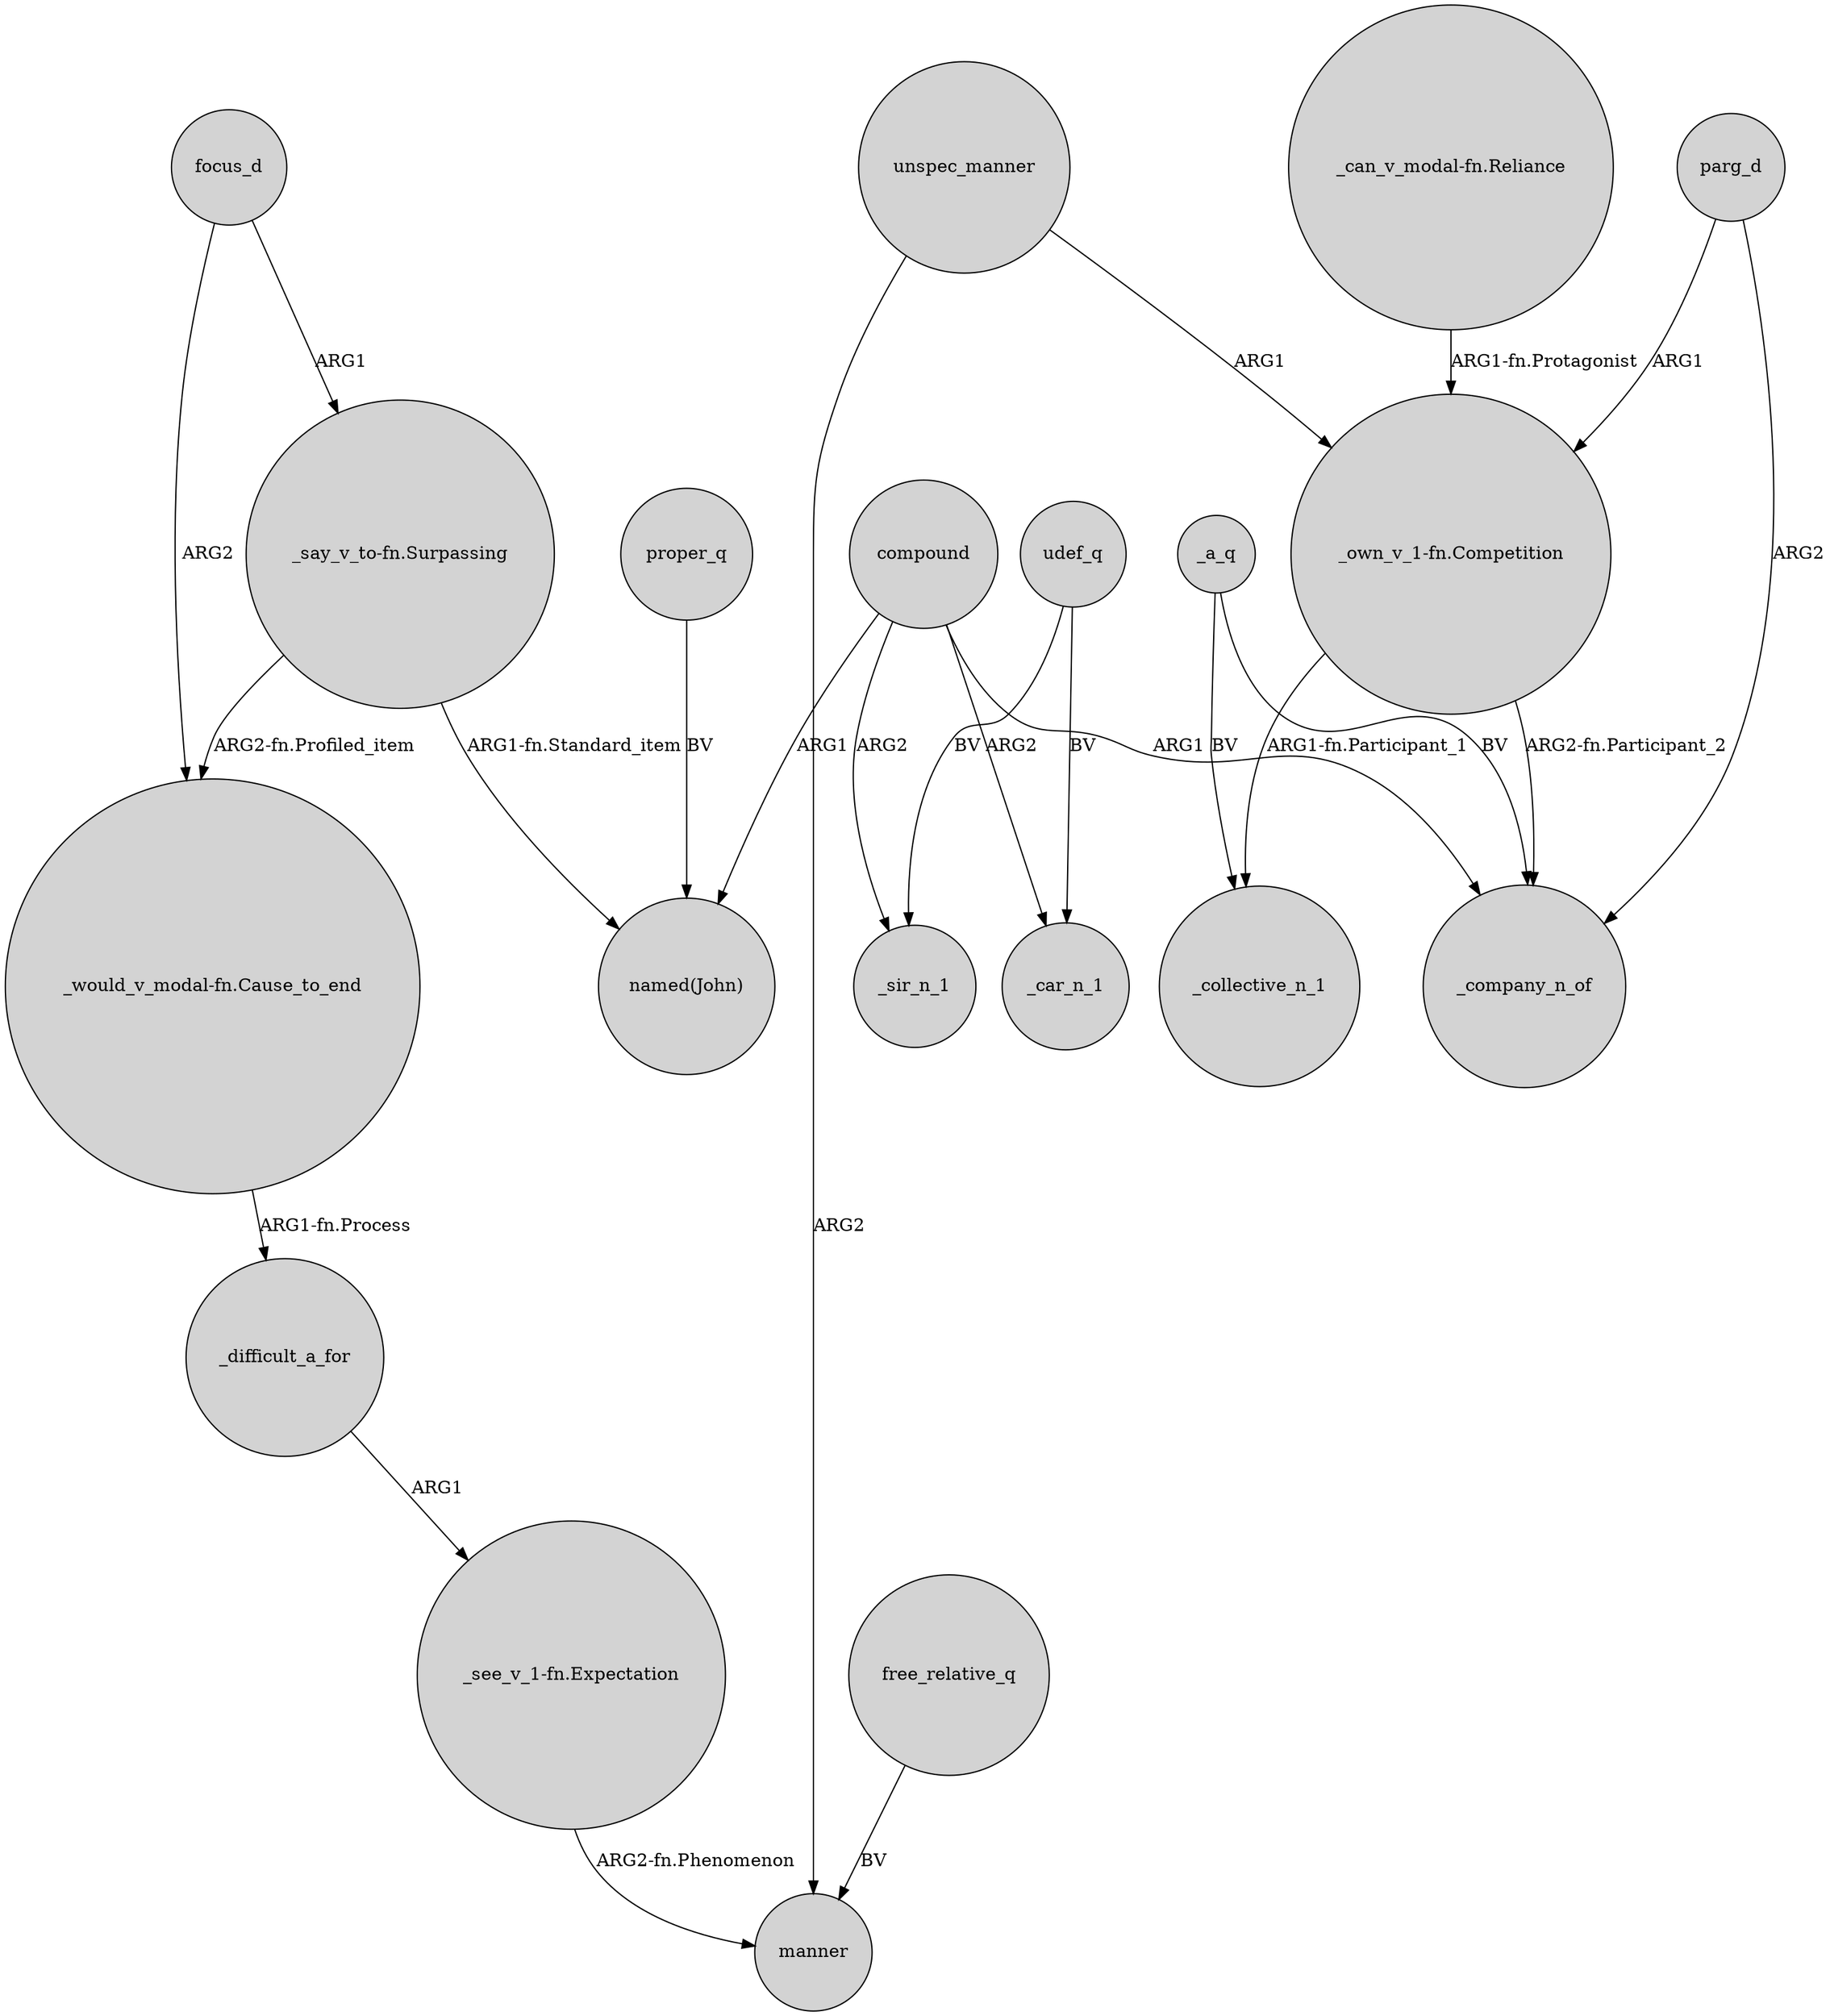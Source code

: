 digraph {
	node [shape=circle style=filled]
	unspec_manner -> manner [label=ARG2]
	_a_q -> _collective_n_1 [label=BV]
	parg_d -> "_own_v_1-fn.Competition" [label=ARG1]
	"_say_v_to-fn.Surpassing" -> "named(John)" [label="ARG1-fn.Standard_item"]
	"_can_v_modal-fn.Reliance" -> "_own_v_1-fn.Competition" [label="ARG1-fn.Protagonist"]
	udef_q -> _sir_n_1 [label=BV]
	_difficult_a_for -> "_see_v_1-fn.Expectation" [label=ARG1]
	focus_d -> "_would_v_modal-fn.Cause_to_end" [label=ARG2]
	_a_q -> _company_n_of [label=BV]
	compound -> _company_n_of [label=ARG1]
	parg_d -> _company_n_of [label=ARG2]
	compound -> "named(John)" [label=ARG1]
	"_would_v_modal-fn.Cause_to_end" -> _difficult_a_for [label="ARG1-fn.Process"]
	"_say_v_to-fn.Surpassing" -> "_would_v_modal-fn.Cause_to_end" [label="ARG2-fn.Profiled_item"]
	compound -> _sir_n_1 [label=ARG2]
	unspec_manner -> "_own_v_1-fn.Competition" [label=ARG1]
	compound -> _car_n_1 [label=ARG2]
	"_own_v_1-fn.Competition" -> _collective_n_1 [label="ARG1-fn.Participant_1"]
	"_see_v_1-fn.Expectation" -> manner [label="ARG2-fn.Phenomenon"]
	udef_q -> _car_n_1 [label=BV]
	focus_d -> "_say_v_to-fn.Surpassing" [label=ARG1]
	free_relative_q -> manner [label=BV]
	"_own_v_1-fn.Competition" -> _company_n_of [label="ARG2-fn.Participant_2"]
	proper_q -> "named(John)" [label=BV]
}
